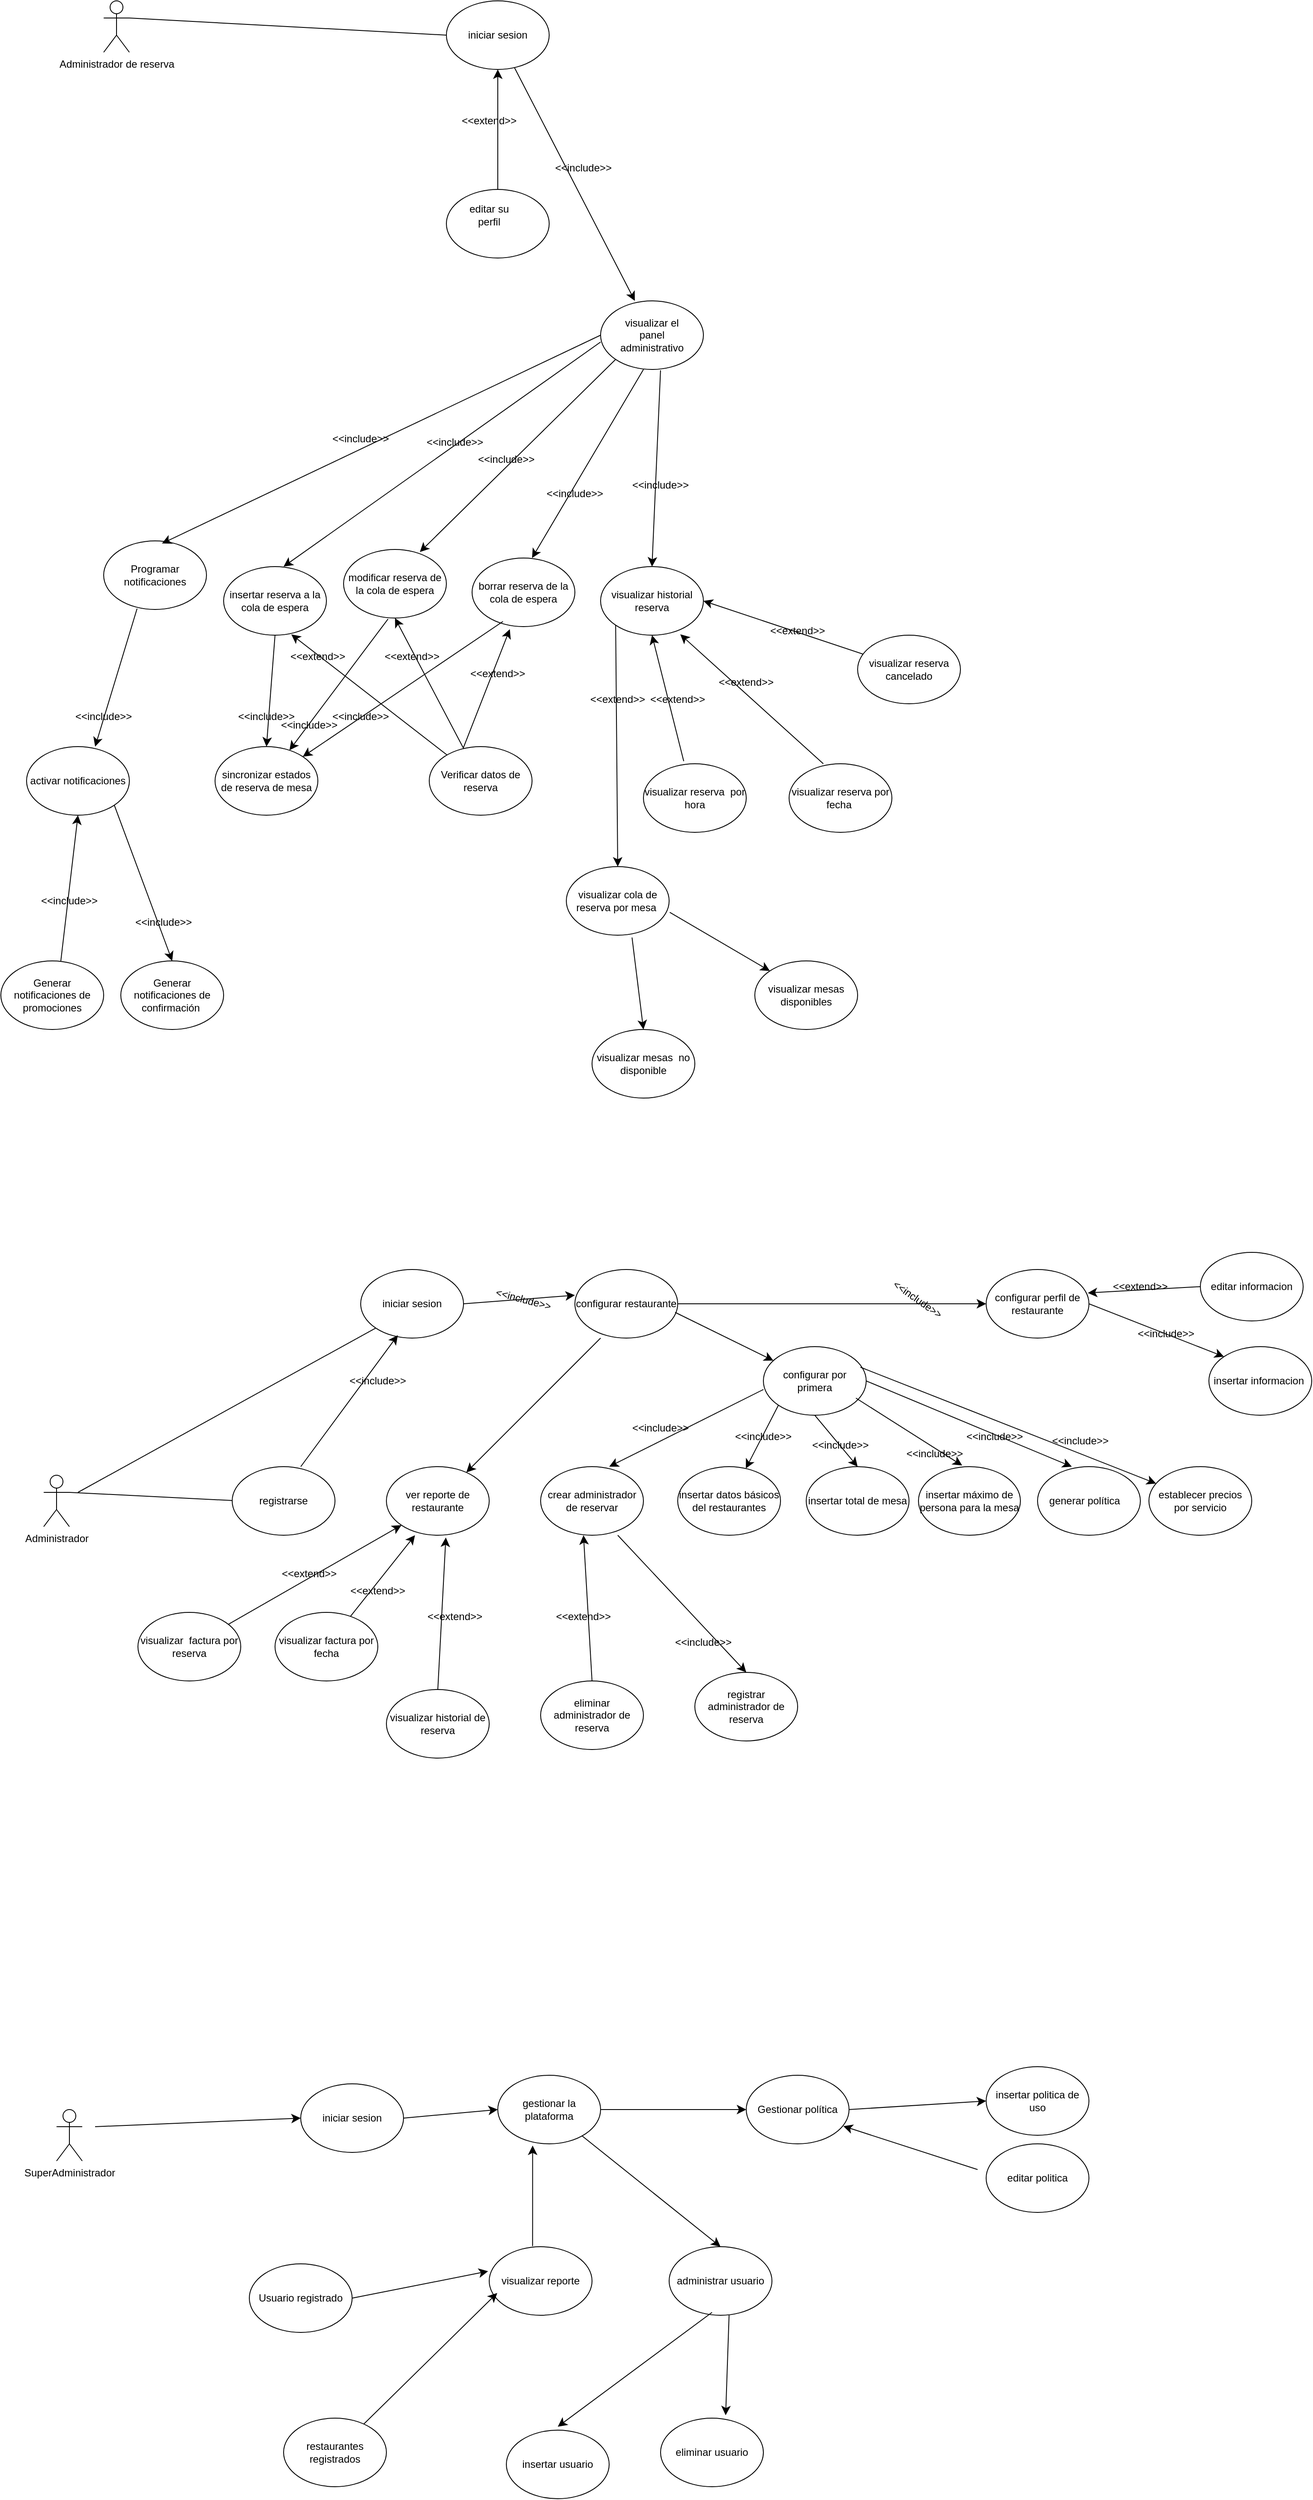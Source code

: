 <mxfile version="27.0.9" pages="2">
  <diagram name="Página-1" id="ytD9OvFIniDt9Gw-ky9y">
    <mxGraphModel dx="1828" dy="1794" grid="1" gridSize="10" guides="1" tooltips="1" connect="1" arrows="1" fold="1" page="1" pageScale="1" pageWidth="827" pageHeight="1169" math="0" shadow="0">
      <root>
        <mxCell id="0" />
        <mxCell id="1" parent="0" />
        <mxCell id="5bAkTIzSgciWWoPXRxzl-1" value="Administrador de reserva" style="shape=umlActor;verticalLabelPosition=bottom;verticalAlign=top;html=1;outlineConnect=0;" parent="1" vertex="1">
          <mxGeometry x="110" y="-1080" width="30" height="60" as="geometry" />
        </mxCell>
        <mxCell id="5bAkTIzSgciWWoPXRxzl-7" value="iniciar sesion" style="ellipse;whiteSpace=wrap;html=1;" parent="1" vertex="1">
          <mxGeometry x="510" y="-1080" width="120" height="80" as="geometry" />
        </mxCell>
        <mxCell id="5bAkTIzSgciWWoPXRxzl-8" value="" style="endArrow=none;html=1;rounded=0;fontSize=12;startSize=8;endSize=8;curved=1;entryX=0;entryY=0.5;entryDx=0;entryDy=0;" parent="1" target="5bAkTIzSgciWWoPXRxzl-7" edge="1">
          <mxGeometry width="50" height="50" relative="1" as="geometry">
            <mxPoint x="140" y="-1060" as="sourcePoint" />
            <mxPoint x="520" y="170" as="targetPoint" />
          </mxGeometry>
        </mxCell>
        <mxCell id="I6RCWlxkPxrHxxBLjp8A-7" value="" style="ellipse;whiteSpace=wrap;html=1;" parent="1" vertex="1">
          <mxGeometry x="690" y="-730" width="120" height="80" as="geometry" />
        </mxCell>
        <mxCell id="I6RCWlxkPxrHxxBLjp8A-14" value="" style="ellipse;whiteSpace=wrap;html=1;" parent="1" vertex="1">
          <mxGeometry x="510" y="-860" width="120" height="80" as="geometry" />
        </mxCell>
        <mxCell id="I6RCWlxkPxrHxxBLjp8A-15" value="editar su perfil" style="text;html=1;align=center;verticalAlign=middle;whiteSpace=wrap;rounded=0;" parent="1" vertex="1">
          <mxGeometry x="530" y="-845" width="60" height="30" as="geometry" />
        </mxCell>
        <mxCell id="I6RCWlxkPxrHxxBLjp8A-17" value="visualizar el panel administrativo" style="text;html=1;align=center;verticalAlign=middle;whiteSpace=wrap;rounded=0;" parent="1" vertex="1">
          <mxGeometry x="720" y="-705" width="60" height="30" as="geometry" />
        </mxCell>
        <mxCell id="I6RCWlxkPxrHxxBLjp8A-20" value="&amp;lt;&amp;lt;extend&amp;gt;&amp;gt;" style="text;html=1;align=center;verticalAlign=middle;whiteSpace=wrap;rounded=0;" parent="1" vertex="1">
          <mxGeometry x="530" y="-955" width="60" height="30" as="geometry" />
        </mxCell>
        <mxCell id="I6RCWlxkPxrHxxBLjp8A-27" value="" style="endArrow=classic;html=1;rounded=0;fontSize=12;startSize=8;endSize=8;curved=1;" parent="1" source="I6RCWlxkPxrHxxBLjp8A-14" target="5bAkTIzSgciWWoPXRxzl-7" edge="1">
          <mxGeometry width="50" height="50" relative="1" as="geometry">
            <mxPoint x="390" y="-830" as="sourcePoint" />
            <mxPoint x="440" y="-880" as="targetPoint" />
          </mxGeometry>
        </mxCell>
        <mxCell id="I6RCWlxkPxrHxxBLjp8A-28" value="" style="endArrow=classic;html=1;rounded=0;fontSize=12;startSize=8;endSize=8;curved=1;entryX=0.333;entryY=0;entryDx=0;entryDy=0;entryPerimeter=0;" parent="1" source="5bAkTIzSgciWWoPXRxzl-7" target="I6RCWlxkPxrHxxBLjp8A-7" edge="1">
          <mxGeometry width="50" height="50" relative="1" as="geometry">
            <mxPoint x="620" y="-930" as="sourcePoint" />
            <mxPoint x="670" y="-980" as="targetPoint" />
          </mxGeometry>
        </mxCell>
        <mxCell id="I6RCWlxkPxrHxxBLjp8A-30" value="modificar reserva de la cola de espera" style="ellipse;whiteSpace=wrap;html=1;" parent="1" vertex="1">
          <mxGeometry x="390" y="-440" width="120" height="80" as="geometry" />
        </mxCell>
        <mxCell id="I6RCWlxkPxrHxxBLjp8A-31" value="insertar reserva a la cola de espera" style="ellipse;whiteSpace=wrap;html=1;" parent="1" vertex="1">
          <mxGeometry x="250" y="-420" width="120" height="80" as="geometry" />
        </mxCell>
        <mxCell id="I6RCWlxkPxrHxxBLjp8A-32" value="borrar reserva de la cola de espera" style="ellipse;whiteSpace=wrap;html=1;" parent="1" vertex="1">
          <mxGeometry x="540" y="-430" width="120" height="80" as="geometry" />
        </mxCell>
        <mxCell id="I6RCWlxkPxrHxxBLjp8A-33" value="" style="ellipse;whiteSpace=wrap;html=1;" parent="1" vertex="1">
          <mxGeometry x="110" y="-450" width="120" height="80" as="geometry" />
        </mxCell>
        <mxCell id="I6RCWlxkPxrHxxBLjp8A-35" value="" style="endArrow=classic;html=1;rounded=0;fontSize=12;startSize=8;endSize=8;curved=1;exitX=0.417;exitY=1;exitDx=0;exitDy=0;exitPerimeter=0;entryX=0.583;entryY=0;entryDx=0;entryDy=0;entryPerimeter=0;" parent="1" source="I6RCWlxkPxrHxxBLjp8A-7" target="I6RCWlxkPxrHxxBLjp8A-32" edge="1">
          <mxGeometry width="50" height="50" relative="1" as="geometry">
            <mxPoint x="680" y="-600" as="sourcePoint" />
            <mxPoint x="730" y="-650" as="targetPoint" />
          </mxGeometry>
        </mxCell>
        <mxCell id="I6RCWlxkPxrHxxBLjp8A-36" value="" style="endArrow=classic;html=1;rounded=0;fontSize=12;startSize=8;endSize=8;curved=1;entryX=0.742;entryY=0.038;entryDx=0;entryDy=0;entryPerimeter=0;exitX=0;exitY=1;exitDx=0;exitDy=0;" parent="1" source="I6RCWlxkPxrHxxBLjp8A-7" target="I6RCWlxkPxrHxxBLjp8A-30" edge="1">
          <mxGeometry width="50" height="50" relative="1" as="geometry">
            <mxPoint x="600" y="-610" as="sourcePoint" />
            <mxPoint x="650" y="-660" as="targetPoint" />
          </mxGeometry>
        </mxCell>
        <mxCell id="I6RCWlxkPxrHxxBLjp8A-37" value="" style="endArrow=classic;html=1;rounded=0;fontSize=12;startSize=8;endSize=8;curved=1;entryX=0.583;entryY=0;entryDx=0;entryDy=0;entryPerimeter=0;exitX=0;exitY=0.6;exitDx=0;exitDy=0;exitPerimeter=0;" parent="1" source="I6RCWlxkPxrHxxBLjp8A-7" target="I6RCWlxkPxrHxxBLjp8A-31" edge="1">
          <mxGeometry width="50" height="50" relative="1" as="geometry">
            <mxPoint x="430" y="-590" as="sourcePoint" />
            <mxPoint x="480" y="-640" as="targetPoint" />
          </mxGeometry>
        </mxCell>
        <mxCell id="I6RCWlxkPxrHxxBLjp8A-38" value="" style="endArrow=classic;html=1;rounded=0;fontSize=12;startSize=8;endSize=8;curved=1;entryX=0.567;entryY=0.038;entryDx=0;entryDy=0;entryPerimeter=0;exitX=0;exitY=0.5;exitDx=0;exitDy=0;" parent="1" source="I6RCWlxkPxrHxxBLjp8A-7" target="I6RCWlxkPxrHxxBLjp8A-33" edge="1">
          <mxGeometry width="50" height="50" relative="1" as="geometry">
            <mxPoint x="430" y="-590" as="sourcePoint" />
            <mxPoint x="480" y="-640" as="targetPoint" />
          </mxGeometry>
        </mxCell>
        <mxCell id="I6RCWlxkPxrHxxBLjp8A-39" value="Programar notificaciones" style="text;html=1;align=center;verticalAlign=middle;whiteSpace=wrap;rounded=0;" parent="1" vertex="1">
          <mxGeometry x="140" y="-425" width="60" height="30" as="geometry" />
        </mxCell>
        <mxCell id="I6RCWlxkPxrHxxBLjp8A-40" value="activar notificaciones" style="ellipse;whiteSpace=wrap;html=1;" parent="1" vertex="1">
          <mxGeometry x="20" y="-210" width="120" height="80" as="geometry" />
        </mxCell>
        <mxCell id="I6RCWlxkPxrHxxBLjp8A-42" value="" style="endArrow=classic;html=1;rounded=0;fontSize=12;startSize=8;endSize=8;curved=1;exitX=0.325;exitY=0.988;exitDx=0;exitDy=0;exitPerimeter=0;entryX=0.667;entryY=0;entryDx=0;entryDy=0;entryPerimeter=0;" parent="1" source="I6RCWlxkPxrHxxBLjp8A-33" target="I6RCWlxkPxrHxxBLjp8A-40" edge="1">
          <mxGeometry width="50" height="50" relative="1" as="geometry">
            <mxPoint x="320" y="-230" as="sourcePoint" />
            <mxPoint x="370" y="-280" as="targetPoint" />
          </mxGeometry>
        </mxCell>
        <mxCell id="I6RCWlxkPxrHxxBLjp8A-43" value="Generar notificaciones de promociones" style="ellipse;whiteSpace=wrap;html=1;" parent="1" vertex="1">
          <mxGeometry x="-10" y="40" width="120" height="80" as="geometry" />
        </mxCell>
        <mxCell id="I6RCWlxkPxrHxxBLjp8A-44" value="Generar notificaciones de confirmación&amp;nbsp;" style="ellipse;whiteSpace=wrap;html=1;" parent="1" vertex="1">
          <mxGeometry x="130" y="40" width="120" height="80" as="geometry" />
        </mxCell>
        <mxCell id="I6RCWlxkPxrHxxBLjp8A-45" style="edgeStyle=none;curved=1;rounded=0;orthogonalLoop=1;jettySize=auto;html=1;exitX=0.5;exitY=0;exitDx=0;exitDy=0;fontSize=12;startSize=8;endSize=8;" parent="1" source="I6RCWlxkPxrHxxBLjp8A-44" target="I6RCWlxkPxrHxxBLjp8A-44" edge="1">
          <mxGeometry relative="1" as="geometry" />
        </mxCell>
        <mxCell id="I6RCWlxkPxrHxxBLjp8A-46" value="" style="endArrow=classic;html=1;rounded=0;fontSize=12;startSize=8;endSize=8;curved=1;entryX=0.5;entryY=1;entryDx=0;entryDy=0;" parent="1" target="I6RCWlxkPxrHxxBLjp8A-40" edge="1">
          <mxGeometry width="50" height="50" relative="1" as="geometry">
            <mxPoint x="60" y="40" as="sourcePoint" />
            <mxPoint x="100" as="targetPoint" />
          </mxGeometry>
        </mxCell>
        <mxCell id="I6RCWlxkPxrHxxBLjp8A-49" value="" style="endArrow=classic;html=1;rounded=0;fontSize=12;startSize=8;endSize=8;curved=1;exitX=1;exitY=1;exitDx=0;exitDy=0;entryX=0.5;entryY=0;entryDx=0;entryDy=0;" parent="1" source="I6RCWlxkPxrHxxBLjp8A-40" target="I6RCWlxkPxrHxxBLjp8A-44" edge="1">
          <mxGeometry width="50" height="50" relative="1" as="geometry">
            <mxPoint x="320" y="10" as="sourcePoint" />
            <mxPoint x="370" y="-40" as="targetPoint" />
          </mxGeometry>
        </mxCell>
        <mxCell id="I6RCWlxkPxrHxxBLjp8A-50" value="Verificar datos de reserva" style="ellipse;whiteSpace=wrap;html=1;" parent="1" vertex="1">
          <mxGeometry x="490" y="-210" width="120" height="80" as="geometry" />
        </mxCell>
        <mxCell id="I6RCWlxkPxrHxxBLjp8A-51" value="sincronizar estados de reserva de mesa" style="ellipse;whiteSpace=wrap;html=1;" parent="1" vertex="1">
          <mxGeometry x="240" y="-210" width="120" height="80" as="geometry" />
        </mxCell>
        <mxCell id="I6RCWlxkPxrHxxBLjp8A-52" value="" style="endArrow=classic;html=1;rounded=0;fontSize=12;startSize=8;endSize=8;curved=1;exitX=0.5;exitY=1;exitDx=0;exitDy=0;entryX=0.5;entryY=0;entryDx=0;entryDy=0;" parent="1" source="I6RCWlxkPxrHxxBLjp8A-31" target="I6RCWlxkPxrHxxBLjp8A-51" edge="1">
          <mxGeometry width="50" height="50" relative="1" as="geometry">
            <mxPoint x="320" y="-230" as="sourcePoint" />
            <mxPoint x="300" y="-220" as="targetPoint" />
          </mxGeometry>
        </mxCell>
        <mxCell id="I6RCWlxkPxrHxxBLjp8A-53" value="" style="endArrow=classic;html=1;rounded=0;fontSize=12;startSize=8;endSize=8;curved=1;exitX=0.433;exitY=1.013;exitDx=0;exitDy=0;exitPerimeter=0;" parent="1" source="I6RCWlxkPxrHxxBLjp8A-30" target="I6RCWlxkPxrHxxBLjp8A-51" edge="1">
          <mxGeometry width="50" height="50" relative="1" as="geometry">
            <mxPoint x="320" y="-230" as="sourcePoint" />
            <mxPoint x="370" y="-280" as="targetPoint" />
          </mxGeometry>
        </mxCell>
        <mxCell id="I6RCWlxkPxrHxxBLjp8A-54" value="" style="endArrow=classic;html=1;rounded=0;fontSize=12;startSize=8;endSize=8;curved=1;entryX=1;entryY=0;entryDx=0;entryDy=0;exitX=0.3;exitY=0.925;exitDx=0;exitDy=0;exitPerimeter=0;" parent="1" source="I6RCWlxkPxrHxxBLjp8A-32" target="I6RCWlxkPxrHxxBLjp8A-51" edge="1">
          <mxGeometry width="50" height="50" relative="1" as="geometry">
            <mxPoint x="320" y="-230" as="sourcePoint" />
            <mxPoint x="370" y="-280" as="targetPoint" />
          </mxGeometry>
        </mxCell>
        <mxCell id="I6RCWlxkPxrHxxBLjp8A-56" value="" style="endArrow=classic;html=1;rounded=0;fontSize=12;startSize=8;endSize=8;curved=1;exitX=0.333;exitY=0.013;exitDx=0;exitDy=0;exitPerimeter=0;entryX=0.367;entryY=1.038;entryDx=0;entryDy=0;entryPerimeter=0;" parent="1" source="I6RCWlxkPxrHxxBLjp8A-50" target="I6RCWlxkPxrHxxBLjp8A-32" edge="1">
          <mxGeometry width="50" height="50" relative="1" as="geometry">
            <mxPoint x="490" y="-230" as="sourcePoint" />
            <mxPoint x="540" y="-280" as="targetPoint" />
          </mxGeometry>
        </mxCell>
        <mxCell id="I6RCWlxkPxrHxxBLjp8A-57" value="" style="endArrow=classic;html=1;rounded=0;fontSize=12;startSize=8;endSize=8;curved=1;entryX=0.5;entryY=1;entryDx=0;entryDy=0;" parent="1" source="I6RCWlxkPxrHxxBLjp8A-50" target="I6RCWlxkPxrHxxBLjp8A-30" edge="1">
          <mxGeometry width="50" height="50" relative="1" as="geometry">
            <mxPoint x="490" y="-230" as="sourcePoint" />
            <mxPoint x="540" y="-280" as="targetPoint" />
          </mxGeometry>
        </mxCell>
        <mxCell id="I6RCWlxkPxrHxxBLjp8A-58" value="" style="endArrow=classic;html=1;rounded=0;fontSize=12;startSize=8;endSize=8;curved=1;entryX=0.658;entryY=0.988;entryDx=0;entryDy=0;entryPerimeter=0;" parent="1" source="I6RCWlxkPxrHxxBLjp8A-50" target="I6RCWlxkPxrHxxBLjp8A-31" edge="1">
          <mxGeometry width="50" height="50" relative="1" as="geometry">
            <mxPoint x="490" y="-230" as="sourcePoint" />
            <mxPoint x="540" y="-280" as="targetPoint" />
          </mxGeometry>
        </mxCell>
        <mxCell id="I6RCWlxkPxrHxxBLjp8A-59" value="visualizar historial reserva" style="ellipse;whiteSpace=wrap;html=1;" parent="1" vertex="1">
          <mxGeometry x="690" y="-420" width="120" height="80" as="geometry" />
        </mxCell>
        <mxCell id="I6RCWlxkPxrHxxBLjp8A-60" value="" style="endArrow=classic;html=1;rounded=0;fontSize=12;startSize=8;endSize=8;curved=1;exitX=0.583;exitY=1.013;exitDx=0;exitDy=0;exitPerimeter=0;entryX=0.5;entryY=0;entryDx=0;entryDy=0;" parent="1" source="I6RCWlxkPxrHxxBLjp8A-7" target="I6RCWlxkPxrHxxBLjp8A-59" edge="1">
          <mxGeometry width="50" height="50" relative="1" as="geometry">
            <mxPoint x="725" y="-410" as="sourcePoint" />
            <mxPoint x="775" y="-460" as="targetPoint" />
          </mxGeometry>
        </mxCell>
        <mxCell id="I6RCWlxkPxrHxxBLjp8A-61" value="visualizar reserva por fecha&amp;nbsp;" style="ellipse;whiteSpace=wrap;html=1;" parent="1" vertex="1">
          <mxGeometry x="910" y="-190" width="120" height="80" as="geometry" />
        </mxCell>
        <mxCell id="I6RCWlxkPxrHxxBLjp8A-62" value="visualizar reserva&amp;nbsp; por hora" style="ellipse;whiteSpace=wrap;html=1;" parent="1" vertex="1">
          <mxGeometry x="740" y="-190" width="120" height="80" as="geometry" />
        </mxCell>
        <mxCell id="I6RCWlxkPxrHxxBLjp8A-69" style="edgeStyle=none;curved=1;rounded=0;orthogonalLoop=1;jettySize=auto;html=1;entryX=1;entryY=0.5;entryDx=0;entryDy=0;fontSize=12;startSize=8;endSize=8;" parent="1" source="I6RCWlxkPxrHxxBLjp8A-63" target="I6RCWlxkPxrHxxBLjp8A-59" edge="1">
          <mxGeometry relative="1" as="geometry" />
        </mxCell>
        <mxCell id="I6RCWlxkPxrHxxBLjp8A-63" value="visualizar reserva cancelado" style="ellipse;whiteSpace=wrap;html=1;" parent="1" vertex="1">
          <mxGeometry x="990" y="-340" width="120" height="80" as="geometry" />
        </mxCell>
        <mxCell id="I6RCWlxkPxrHxxBLjp8A-64" value="visualizar cola de reserva por mesa&amp;nbsp;" style="ellipse;whiteSpace=wrap;html=1;" parent="1" vertex="1">
          <mxGeometry x="650" y="-70" width="120" height="80" as="geometry" />
        </mxCell>
        <mxCell id="I6RCWlxkPxrHxxBLjp8A-65" value="" style="endArrow=classic;html=1;rounded=0;fontSize=12;startSize=8;endSize=8;curved=1;exitX=0.392;exitY=-0.037;exitDx=0;exitDy=0;exitPerimeter=0;entryX=0.5;entryY=1;entryDx=0;entryDy=0;" parent="1" source="I6RCWlxkPxrHxxBLjp8A-62" target="I6RCWlxkPxrHxxBLjp8A-59" edge="1">
          <mxGeometry width="50" height="50" relative="1" as="geometry">
            <mxPoint x="570" y="-220" as="sourcePoint" />
            <mxPoint x="620" y="-270" as="targetPoint" />
          </mxGeometry>
        </mxCell>
        <mxCell id="I6RCWlxkPxrHxxBLjp8A-67" value="" style="endArrow=classic;html=1;rounded=0;fontSize=12;startSize=8;endSize=8;curved=1;exitX=0.333;exitY=0;exitDx=0;exitDy=0;exitPerimeter=0;entryX=0.775;entryY=0.988;entryDx=0;entryDy=0;entryPerimeter=0;" parent="1" source="I6RCWlxkPxrHxxBLjp8A-61" target="I6RCWlxkPxrHxxBLjp8A-59" edge="1">
          <mxGeometry width="50" height="50" relative="1" as="geometry">
            <mxPoint x="920" y="-200" as="sourcePoint" />
            <mxPoint x="970" y="-250" as="targetPoint" />
          </mxGeometry>
        </mxCell>
        <mxCell id="I6RCWlxkPxrHxxBLjp8A-71" value="&amp;lt;&amp;lt;extend&amp;gt;&amp;gt;" style="text;html=1;align=center;verticalAlign=middle;whiteSpace=wrap;rounded=0;" parent="1" vertex="1">
          <mxGeometry x="750" y="-280" width="60" height="30" as="geometry" />
        </mxCell>
        <mxCell id="I6RCWlxkPxrHxxBLjp8A-72" value="&amp;lt;&amp;lt;extend&amp;gt;&amp;gt;" style="text;html=1;align=center;verticalAlign=middle;whiteSpace=wrap;rounded=0;" parent="1" vertex="1">
          <mxGeometry x="830" y="-300" width="60" height="30" as="geometry" />
        </mxCell>
        <mxCell id="I6RCWlxkPxrHxxBLjp8A-73" value="&amp;lt;&amp;lt;extend&amp;gt;&amp;gt;" style="text;html=1;align=center;verticalAlign=middle;whiteSpace=wrap;rounded=0;" parent="1" vertex="1">
          <mxGeometry x="890" y="-360" width="60" height="30" as="geometry" />
        </mxCell>
        <mxCell id="I6RCWlxkPxrHxxBLjp8A-76" value="&amp;lt;&amp;lt;extend&amp;gt;&amp;gt;" style="text;html=1;align=center;verticalAlign=middle;whiteSpace=wrap;rounded=0;" parent="1" vertex="1">
          <mxGeometry x="680" y="-280" width="60" height="30" as="geometry" />
        </mxCell>
        <mxCell id="I6RCWlxkPxrHxxBLjp8A-77" value="&amp;lt;&amp;lt;extend&amp;gt;&amp;gt;" style="text;html=1;align=center;verticalAlign=middle;whiteSpace=wrap;rounded=0;" parent="1" vertex="1">
          <mxGeometry x="540" y="-310" width="60" height="30" as="geometry" />
        </mxCell>
        <mxCell id="I6RCWlxkPxrHxxBLjp8A-79" value="&amp;lt;&amp;lt;include&amp;gt;&amp;gt;" style="text;html=1;align=center;verticalAlign=middle;whiteSpace=wrap;rounded=0;" parent="1" vertex="1">
          <mxGeometry x="640" y="-900" width="60" height="30" as="geometry" />
        </mxCell>
        <mxCell id="I6RCWlxkPxrHxxBLjp8A-81" value="&amp;lt;&amp;lt;include&amp;gt;&amp;gt;" style="text;html=1;align=center;verticalAlign=middle;whiteSpace=wrap;rounded=0;" parent="1" vertex="1">
          <mxGeometry x="380" y="-584" width="60" height="30" as="geometry" />
        </mxCell>
        <mxCell id="I6RCWlxkPxrHxxBLjp8A-82" value="&amp;lt;&amp;lt;include&amp;gt;&amp;gt;" style="text;html=1;align=center;verticalAlign=middle;whiteSpace=wrap;rounded=0;" parent="1" vertex="1">
          <mxGeometry x="490" y="-580" width="60" height="30" as="geometry" />
        </mxCell>
        <mxCell id="I6RCWlxkPxrHxxBLjp8A-84" value="&amp;lt;&amp;lt;include&amp;gt;&amp;gt;" style="text;html=1;align=center;verticalAlign=middle;whiteSpace=wrap;rounded=0;" parent="1" vertex="1">
          <mxGeometry x="550" y="-560" width="60" height="30" as="geometry" />
        </mxCell>
        <mxCell id="I6RCWlxkPxrHxxBLjp8A-85" value="&amp;lt;&amp;lt;include&amp;gt;&amp;gt;" style="text;html=1;align=center;verticalAlign=middle;whiteSpace=wrap;rounded=0;" parent="1" vertex="1">
          <mxGeometry x="630" y="-520" width="60" height="30" as="geometry" />
        </mxCell>
        <mxCell id="I6RCWlxkPxrHxxBLjp8A-86" value="&amp;lt;&amp;lt;include&amp;gt;&amp;gt;" style="text;html=1;align=center;verticalAlign=middle;whiteSpace=wrap;rounded=0;" parent="1" vertex="1">
          <mxGeometry x="730" y="-530" width="60" height="30" as="geometry" />
        </mxCell>
        <mxCell id="I6RCWlxkPxrHxxBLjp8A-87" value="&amp;lt;&amp;lt;include&amp;gt;&amp;gt;" style="text;html=1;align=center;verticalAlign=middle;whiteSpace=wrap;rounded=0;" parent="1" vertex="1">
          <mxGeometry x="380" y="-260" width="60" height="30" as="geometry" />
        </mxCell>
        <mxCell id="I6RCWlxkPxrHxxBLjp8A-88" value="&amp;lt;&amp;lt;include&amp;gt;&amp;gt;" style="text;html=1;align=center;verticalAlign=middle;whiteSpace=wrap;rounded=0;" parent="1" vertex="1">
          <mxGeometry x="320" y="-250" width="60" height="30" as="geometry" />
        </mxCell>
        <mxCell id="I6RCWlxkPxrHxxBLjp8A-89" value="&amp;lt;&amp;lt;include&amp;gt;&amp;gt;" style="text;html=1;align=center;verticalAlign=middle;whiteSpace=wrap;rounded=0;" parent="1" vertex="1">
          <mxGeometry x="270" y="-260" width="60" height="30" as="geometry" />
        </mxCell>
        <mxCell id="I6RCWlxkPxrHxxBLjp8A-90" value="&amp;lt;&amp;lt;include&amp;gt;&amp;gt;" style="text;html=1;align=center;verticalAlign=middle;whiteSpace=wrap;rounded=0;" parent="1" vertex="1">
          <mxGeometry x="80" y="-260" width="60" height="30" as="geometry" />
        </mxCell>
        <mxCell id="I6RCWlxkPxrHxxBLjp8A-91" value="&amp;lt;&amp;lt;include&amp;gt;&amp;gt;" style="text;html=1;align=center;verticalAlign=middle;whiteSpace=wrap;rounded=0;" parent="1" vertex="1">
          <mxGeometry x="150" y="-20" width="60" height="30" as="geometry" />
        </mxCell>
        <mxCell id="19G4PFeCm32MGxdwmKYY-1" value="&amp;lt;&amp;lt;include&amp;gt;&amp;gt;" style="text;html=1;align=center;verticalAlign=middle;whiteSpace=wrap;rounded=0;" vertex="1" parent="1">
          <mxGeometry x="40" y="-45" width="60" height="30" as="geometry" />
        </mxCell>
        <mxCell id="19G4PFeCm32MGxdwmKYY-2" value="&amp;lt;&amp;lt;extend&amp;gt;&amp;gt;" style="text;html=1;align=center;verticalAlign=middle;whiteSpace=wrap;rounded=0;" vertex="1" parent="1">
          <mxGeometry x="330" y="-330" width="60" height="30" as="geometry" />
        </mxCell>
        <mxCell id="19G4PFeCm32MGxdwmKYY-3" value="&amp;lt;&amp;lt;extend&amp;gt;&amp;gt;" style="text;html=1;align=center;verticalAlign=middle;whiteSpace=wrap;rounded=0;" vertex="1" parent="1">
          <mxGeometry x="440" y="-330" width="60" height="30" as="geometry" />
        </mxCell>
        <mxCell id="19G4PFeCm32MGxdwmKYY-5" value="" style="endArrow=none;html=1;rounded=0;fontSize=12;startSize=8;endSize=8;curved=1;exitX=1;exitY=0.333;exitDx=0;exitDy=0;exitPerimeter=0;" edge="1" parent="1" source="19G4PFeCm32MGxdwmKYY-11">
          <mxGeometry width="50" height="50" relative="1" as="geometry">
            <mxPoint x="350" y="730" as="sourcePoint" />
            <mxPoint x="270" y="670" as="targetPoint" />
          </mxGeometry>
        </mxCell>
        <mxCell id="19G4PFeCm32MGxdwmKYY-11" value="Administrador&lt;div&gt;&lt;br&gt;&lt;/div&gt;" style="shape=umlActor;verticalLabelPosition=bottom;verticalAlign=top;html=1;outlineConnect=0;" vertex="1" parent="1">
          <mxGeometry x="40" y="640" width="30" height="60" as="geometry" />
        </mxCell>
        <mxCell id="19G4PFeCm32MGxdwmKYY-14" value="registrarse" style="ellipse;whiteSpace=wrap;html=1;" vertex="1" parent="1">
          <mxGeometry x="260" y="630" width="120" height="80" as="geometry" />
        </mxCell>
        <mxCell id="19G4PFeCm32MGxdwmKYY-15" value="iniciar sesion" style="ellipse;whiteSpace=wrap;html=1;" vertex="1" parent="1">
          <mxGeometry x="410" y="400" width="120" height="80" as="geometry" />
        </mxCell>
        <mxCell id="19G4PFeCm32MGxdwmKYY-16" value="" style="endArrow=none;html=1;rounded=0;fontSize=12;startSize=8;endSize=8;curved=1;entryX=0;entryY=1;entryDx=0;entryDy=0;" edge="1" parent="1" target="19G4PFeCm32MGxdwmKYY-15">
          <mxGeometry width="50" height="50" relative="1" as="geometry">
            <mxPoint x="80" y="660" as="sourcePoint" />
            <mxPoint x="400" y="530" as="targetPoint" />
          </mxGeometry>
        </mxCell>
        <mxCell id="19G4PFeCm32MGxdwmKYY-17" value="" style="endArrow=classic;html=1;rounded=0;fontSize=12;startSize=8;endSize=8;curved=1;entryX=0.361;entryY=0.958;entryDx=0;entryDy=0;entryPerimeter=0;exitX=0.667;exitY=0;exitDx=0;exitDy=0;exitPerimeter=0;" edge="1" parent="1" source="19G4PFeCm32MGxdwmKYY-14" target="19G4PFeCm32MGxdwmKYY-15">
          <mxGeometry width="50" height="50" relative="1" as="geometry">
            <mxPoint x="350" y="580" as="sourcePoint" />
            <mxPoint x="400" y="530" as="targetPoint" />
          </mxGeometry>
        </mxCell>
        <mxCell id="19G4PFeCm32MGxdwmKYY-18" value="configurar restaurante" style="ellipse;whiteSpace=wrap;html=1;" vertex="1" parent="1">
          <mxGeometry x="660" y="400" width="120" height="80" as="geometry" />
        </mxCell>
        <mxCell id="19G4PFeCm32MGxdwmKYY-19" value="crear administrador de reservar" style="ellipse;whiteSpace=wrap;html=1;" vertex="1" parent="1">
          <mxGeometry x="620" y="630" width="120" height="80" as="geometry" />
        </mxCell>
        <mxCell id="19G4PFeCm32MGxdwmKYY-20" value="insertar datos básicos del restaurantes" style="ellipse;whiteSpace=wrap;html=1;" vertex="1" parent="1">
          <mxGeometry x="780" y="630" width="120" height="80" as="geometry" />
        </mxCell>
        <mxCell id="19G4PFeCm32MGxdwmKYY-21" value="insertar total de mesa" style="ellipse;whiteSpace=wrap;html=1;" vertex="1" parent="1">
          <mxGeometry x="930" y="630" width="120" height="80" as="geometry" />
        </mxCell>
        <mxCell id="19G4PFeCm32MGxdwmKYY-22" value="insertar máximo de persona para la mesa" style="ellipse;whiteSpace=wrap;html=1;" vertex="1" parent="1">
          <mxGeometry x="1061" y="630" width="119" height="80" as="geometry" />
        </mxCell>
        <mxCell id="19G4PFeCm32MGxdwmKYY-24" value="visualizar mesas disponibles" style="ellipse;whiteSpace=wrap;html=1;" vertex="1" parent="1">
          <mxGeometry x="870" y="40" width="120" height="80" as="geometry" />
        </mxCell>
        <mxCell id="19G4PFeCm32MGxdwmKYY-33" value="visualizar mesas&amp;nbsp; no disponible" style="ellipse;whiteSpace=wrap;html=1;" vertex="1" parent="1">
          <mxGeometry x="680" y="120" width="120" height="80" as="geometry" />
        </mxCell>
        <mxCell id="19G4PFeCm32MGxdwmKYY-34" value="" style="endArrow=classic;html=1;rounded=0;fontSize=12;startSize=8;endSize=8;curved=1;exitX=1.006;exitY=0.667;exitDx=0;exitDy=0;exitPerimeter=0;entryX=0;entryY=0;entryDx=0;entryDy=0;" edge="1" parent="1" source="I6RCWlxkPxrHxxBLjp8A-64" target="19G4PFeCm32MGxdwmKYY-24">
          <mxGeometry width="50" height="50" relative="1" as="geometry">
            <mxPoint x="950" y="-60" as="sourcePoint" />
            <mxPoint x="1000" y="-110" as="targetPoint" />
          </mxGeometry>
        </mxCell>
        <mxCell id="19G4PFeCm32MGxdwmKYY-35" value="" style="endArrow=classic;html=1;rounded=0;fontSize=12;startSize=8;endSize=8;curved=1;exitX=0.639;exitY=1.033;exitDx=0;exitDy=0;exitPerimeter=0;entryX=0.5;entryY=0;entryDx=0;entryDy=0;" edge="1" parent="1" source="I6RCWlxkPxrHxxBLjp8A-64" target="19G4PFeCm32MGxdwmKYY-33">
          <mxGeometry width="50" height="50" relative="1" as="geometry">
            <mxPoint x="950" y="-60" as="sourcePoint" />
            <mxPoint x="1000" y="-110" as="targetPoint" />
          </mxGeometry>
        </mxCell>
        <mxCell id="19G4PFeCm32MGxdwmKYY-36" value="" style="endArrow=classic;html=1;rounded=0;fontSize=12;startSize=8;endSize=8;curved=1;exitX=0;exitY=1;exitDx=0;exitDy=0;entryX=0.5;entryY=0;entryDx=0;entryDy=0;" edge="1" parent="1" source="I6RCWlxkPxrHxxBLjp8A-59" target="I6RCWlxkPxrHxxBLjp8A-64">
          <mxGeometry width="50" height="50" relative="1" as="geometry">
            <mxPoint x="950" y="-60" as="sourcePoint" />
            <mxPoint x="1000" y="-110" as="targetPoint" />
          </mxGeometry>
        </mxCell>
        <mxCell id="19G4PFeCm32MGxdwmKYY-38" value="configurar perfil de restaurante" style="ellipse;whiteSpace=wrap;html=1;" vertex="1" parent="1">
          <mxGeometry x="1140" y="400" width="120" height="80" as="geometry" />
        </mxCell>
        <mxCell id="19G4PFeCm32MGxdwmKYY-39" value="configurar por primera" style="ellipse;whiteSpace=wrap;html=1;" vertex="1" parent="1">
          <mxGeometry x="880" y="490" width="120" height="80" as="geometry" />
        </mxCell>
        <mxCell id="19G4PFeCm32MGxdwmKYY-41" value="editar informacion" style="ellipse;whiteSpace=wrap;html=1;" vertex="1" parent="1">
          <mxGeometry x="1390" y="380" width="120" height="80" as="geometry" />
        </mxCell>
        <mxCell id="19G4PFeCm32MGxdwmKYY-42" value="insertar informacion&amp;nbsp;" style="ellipse;whiteSpace=wrap;html=1;" vertex="1" parent="1">
          <mxGeometry x="1400" y="490" width="120" height="80" as="geometry" />
        </mxCell>
        <mxCell id="19G4PFeCm32MGxdwmKYY-43" value="generar política&amp;nbsp; &amp;nbsp;" style="ellipse;whiteSpace=wrap;html=1;" vertex="1" parent="1">
          <mxGeometry x="1200" y="630" width="120" height="80" as="geometry" />
        </mxCell>
        <mxCell id="19G4PFeCm32MGxdwmKYY-44" value="registrar administrador de reserva" style="ellipse;whiteSpace=wrap;html=1;" vertex="1" parent="1">
          <mxGeometry x="800" y="870" width="120" height="80" as="geometry" />
        </mxCell>
        <mxCell id="19G4PFeCm32MGxdwmKYY-45" value="eliminar administrador de reserva" style="ellipse;whiteSpace=wrap;html=1;" vertex="1" parent="1">
          <mxGeometry x="620" y="880" width="120" height="80" as="geometry" />
        </mxCell>
        <mxCell id="19G4PFeCm32MGxdwmKYY-47" value="ver reporte de restaurante" style="ellipse;whiteSpace=wrap;html=1;" vertex="1" parent="1">
          <mxGeometry x="440" y="630" width="120" height="80" as="geometry" />
        </mxCell>
        <mxCell id="19G4PFeCm32MGxdwmKYY-48" value="visualizar&amp;nbsp; factura por reserva" style="ellipse;whiteSpace=wrap;html=1;" vertex="1" parent="1">
          <mxGeometry x="150" y="800" width="120" height="80" as="geometry" />
        </mxCell>
        <mxCell id="19G4PFeCm32MGxdwmKYY-49" value="establecer precios por servicio" style="ellipse;whiteSpace=wrap;html=1;" vertex="1" parent="1">
          <mxGeometry x="1330" y="630" width="120" height="80" as="geometry" />
        </mxCell>
        <mxCell id="19G4PFeCm32MGxdwmKYY-50" value="visualizar factura por fecha" style="ellipse;whiteSpace=wrap;html=1;" vertex="1" parent="1">
          <mxGeometry x="310" y="800" width="120" height="80" as="geometry" />
        </mxCell>
        <mxCell id="19G4PFeCm32MGxdwmKYY-51" value="visualizar historial de reserva" style="ellipse;whiteSpace=wrap;html=1;" vertex="1" parent="1">
          <mxGeometry x="440" y="890" width="120" height="80" as="geometry" />
        </mxCell>
        <mxCell id="19G4PFeCm32MGxdwmKYY-52" value="" style="endArrow=classic;html=1;rounded=0;fontSize=12;startSize=8;endSize=8;curved=1;entryX=0;entryY=0.375;entryDx=0;entryDy=0;entryPerimeter=0;exitX=1;exitY=0.5;exitDx=0;exitDy=0;" edge="1" parent="1" source="19G4PFeCm32MGxdwmKYY-15" target="19G4PFeCm32MGxdwmKYY-18">
          <mxGeometry width="50" height="50" relative="1" as="geometry">
            <mxPoint x="480" y="420" as="sourcePoint" />
            <mxPoint x="530" y="370" as="targetPoint" />
          </mxGeometry>
        </mxCell>
        <mxCell id="19G4PFeCm32MGxdwmKYY-53" value="" style="endArrow=classic;html=1;rounded=0;fontSize=12;startSize=8;endSize=8;curved=1;" edge="1" parent="1" target="19G4PFeCm32MGxdwmKYY-39">
          <mxGeometry width="50" height="50" relative="1" as="geometry">
            <mxPoint x="777" y="450" as="sourcePoint" />
            <mxPoint x="827" y="400" as="targetPoint" />
          </mxGeometry>
        </mxCell>
        <mxCell id="19G4PFeCm32MGxdwmKYY-54" value="" style="endArrow=classic;html=1;rounded=0;fontSize=12;startSize=8;endSize=8;curved=1;exitX=0.25;exitY=1;exitDx=0;exitDy=0;exitPerimeter=0;" edge="1" parent="1" source="19G4PFeCm32MGxdwmKYY-18" target="19G4PFeCm32MGxdwmKYY-47">
          <mxGeometry width="50" height="50" relative="1" as="geometry">
            <mxPoint x="580" y="530" as="sourcePoint" />
            <mxPoint x="630" y="480" as="targetPoint" />
          </mxGeometry>
        </mxCell>
        <mxCell id="19G4PFeCm32MGxdwmKYY-56" value="" style="endArrow=classic;html=1;rounded=0;fontSize=12;startSize=8;endSize=8;curved=1;entryX=0.667;entryY=0;entryDx=0;entryDy=0;entryPerimeter=0;exitX=0;exitY=0.625;exitDx=0;exitDy=0;exitPerimeter=0;" edge="1" parent="1" source="19G4PFeCm32MGxdwmKYY-39" target="19G4PFeCm32MGxdwmKYY-19">
          <mxGeometry width="50" height="50" relative="1" as="geometry">
            <mxPoint x="730" y="540" as="sourcePoint" />
            <mxPoint x="860" y="530" as="targetPoint" />
          </mxGeometry>
        </mxCell>
        <mxCell id="19G4PFeCm32MGxdwmKYY-57" value="" style="endArrow=classic;html=1;rounded=0;fontSize=12;startSize=8;endSize=8;curved=1;exitX=0;exitY=1;exitDx=0;exitDy=0;" edge="1" parent="1" source="19G4PFeCm32MGxdwmKYY-39" target="19G4PFeCm32MGxdwmKYY-20">
          <mxGeometry width="50" height="50" relative="1" as="geometry">
            <mxPoint x="840" y="550" as="sourcePoint" />
            <mxPoint x="970" y="540" as="targetPoint" />
          </mxGeometry>
        </mxCell>
        <mxCell id="19G4PFeCm32MGxdwmKYY-58" value="" style="endArrow=classic;html=1;rounded=0;fontSize=12;startSize=8;endSize=8;curved=1;exitX=0.5;exitY=1;exitDx=0;exitDy=0;entryX=0.5;entryY=0;entryDx=0;entryDy=0;" edge="1" parent="1" source="19G4PFeCm32MGxdwmKYY-39" target="19G4PFeCm32MGxdwmKYY-21">
          <mxGeometry width="50" height="50" relative="1" as="geometry">
            <mxPoint x="900" y="590" as="sourcePoint" />
            <mxPoint x="990" y="620" as="targetPoint" />
          </mxGeometry>
        </mxCell>
        <mxCell id="19G4PFeCm32MGxdwmKYY-59" value="" style="endArrow=classic;html=1;rounded=0;fontSize=12;startSize=8;endSize=8;curved=1;entryX=0;entryY=0.5;entryDx=0;entryDy=0;exitX=1;exitY=0.5;exitDx=0;exitDy=0;" edge="1" parent="1" source="19G4PFeCm32MGxdwmKYY-18" target="19G4PFeCm32MGxdwmKYY-38">
          <mxGeometry width="50" height="50" relative="1" as="geometry">
            <mxPoint x="760" y="480" as="sourcePoint" />
            <mxPoint x="890" y="470" as="targetPoint" />
          </mxGeometry>
        </mxCell>
        <mxCell id="19G4PFeCm32MGxdwmKYY-60" value="" style="endArrow=classic;html=1;rounded=0;fontSize=12;startSize=8;endSize=8;curved=1;entryX=0;entryY=0;entryDx=0;entryDy=0;exitX=1;exitY=0.5;exitDx=0;exitDy=0;" edge="1" parent="1" source="19G4PFeCm32MGxdwmKYY-38" target="19G4PFeCm32MGxdwmKYY-42">
          <mxGeometry width="50" height="50" relative="1" as="geometry">
            <mxPoint x="1290" y="490" as="sourcePoint" />
            <mxPoint x="1420" y="480" as="targetPoint" />
          </mxGeometry>
        </mxCell>
        <mxCell id="19G4PFeCm32MGxdwmKYY-61" value="" style="endArrow=classic;html=1;rounded=0;fontSize=12;startSize=8;endSize=8;curved=1;entryX=0.989;entryY=0.342;entryDx=0;entryDy=0;entryPerimeter=0;exitX=0;exitY=0.5;exitDx=0;exitDy=0;" edge="1" parent="1" source="19G4PFeCm32MGxdwmKYY-41" target="19G4PFeCm32MGxdwmKYY-38">
          <mxGeometry width="50" height="50" relative="1" as="geometry">
            <mxPoint x="1320" y="440" as="sourcePoint" />
            <mxPoint x="1450" y="430" as="targetPoint" />
          </mxGeometry>
        </mxCell>
        <mxCell id="19G4PFeCm32MGxdwmKYY-62" value="" style="endArrow=classic;html=1;rounded=0;fontSize=12;startSize=8;endSize=8;curved=1;entryX=0.429;entryY=-0.017;entryDx=0;entryDy=0;entryPerimeter=0;exitX=0.9;exitY=0.75;exitDx=0;exitDy=0;exitPerimeter=0;" edge="1" parent="1" source="19G4PFeCm32MGxdwmKYY-39" target="19G4PFeCm32MGxdwmKYY-22">
          <mxGeometry width="50" height="50" relative="1" as="geometry">
            <mxPoint x="1000" y="560" as="sourcePoint" />
            <mxPoint x="1110" y="540" as="targetPoint" />
          </mxGeometry>
        </mxCell>
        <mxCell id="19G4PFeCm32MGxdwmKYY-63" value="" style="endArrow=classic;html=1;rounded=0;fontSize=12;startSize=8;endSize=8;curved=1;entryX=0.333;entryY=0;entryDx=0;entryDy=0;entryPerimeter=0;exitX=1;exitY=0.5;exitDx=0;exitDy=0;" edge="1" parent="1" source="19G4PFeCm32MGxdwmKYY-39" target="19G4PFeCm32MGxdwmKYY-43">
          <mxGeometry width="50" height="50" relative="1" as="geometry">
            <mxPoint x="1090" y="560" as="sourcePoint" />
            <mxPoint x="1220" y="550" as="targetPoint" />
          </mxGeometry>
        </mxCell>
        <mxCell id="19G4PFeCm32MGxdwmKYY-64" value="" style="endArrow=classic;html=1;rounded=0;fontSize=12;startSize=8;endSize=8;curved=1;exitX=0.944;exitY=0.3;exitDx=0;exitDy=0;exitPerimeter=0;" edge="1" parent="1" source="19G4PFeCm32MGxdwmKYY-39" target="19G4PFeCm32MGxdwmKYY-49">
          <mxGeometry width="50" height="50" relative="1" as="geometry">
            <mxPoint x="1200" y="550" as="sourcePoint" />
            <mxPoint x="1330" y="540" as="targetPoint" />
          </mxGeometry>
        </mxCell>
        <mxCell id="19G4PFeCm32MGxdwmKYY-65" value="" style="endArrow=classic;html=1;rounded=0;fontSize=12;startSize=8;endSize=8;curved=1;entryX=0.417;entryY=1;entryDx=0;entryDy=0;entryPerimeter=0;exitX=0.5;exitY=0;exitDx=0;exitDy=0;" edge="1" parent="1" source="19G4PFeCm32MGxdwmKYY-45" target="19G4PFeCm32MGxdwmKYY-19">
          <mxGeometry width="50" height="50" relative="1" as="geometry">
            <mxPoint x="660" y="870" as="sourcePoint" />
            <mxPoint x="610" y="770" as="targetPoint" />
          </mxGeometry>
        </mxCell>
        <mxCell id="19G4PFeCm32MGxdwmKYY-66" value="" style="endArrow=classic;html=1;rounded=0;fontSize=12;startSize=8;endSize=8;curved=1;entryX=0.5;entryY=0;entryDx=0;entryDy=0;exitX=0.75;exitY=1;exitDx=0;exitDy=0;exitPerimeter=0;" edge="1" parent="1" source="19G4PFeCm32MGxdwmKYY-19" target="19G4PFeCm32MGxdwmKYY-44">
          <mxGeometry width="50" height="50" relative="1" as="geometry">
            <mxPoint x="740" y="850" as="sourcePoint" />
            <mxPoint x="870" y="840" as="targetPoint" />
          </mxGeometry>
        </mxCell>
        <mxCell id="19G4PFeCm32MGxdwmKYY-67" value="" style="endArrow=classic;html=1;rounded=0;fontSize=12;startSize=8;endSize=8;curved=1;entryX=0.578;entryY=1.033;entryDx=0;entryDy=0;entryPerimeter=0;exitX=0.5;exitY=0;exitDx=0;exitDy=0;" edge="1" parent="1" source="19G4PFeCm32MGxdwmKYY-51" target="19G4PFeCm32MGxdwmKYY-47">
          <mxGeometry width="50" height="50" relative="1" as="geometry">
            <mxPoint x="550" y="820" as="sourcePoint" />
            <mxPoint x="680" y="810" as="targetPoint" />
          </mxGeometry>
        </mxCell>
        <mxCell id="19G4PFeCm32MGxdwmKYY-68" value="" style="endArrow=classic;html=1;rounded=0;fontSize=12;startSize=8;endSize=8;curved=1;entryX=0.278;entryY=1;entryDx=0;entryDy=0;entryPerimeter=0;" edge="1" parent="1" source="19G4PFeCm32MGxdwmKYY-50" target="19G4PFeCm32MGxdwmKYY-47">
          <mxGeometry width="50" height="50" relative="1" as="geometry">
            <mxPoint x="410" y="800" as="sourcePoint" />
            <mxPoint x="540" y="790" as="targetPoint" />
          </mxGeometry>
        </mxCell>
        <mxCell id="19G4PFeCm32MGxdwmKYY-69" value="" style="endArrow=classic;html=1;rounded=0;fontSize=12;startSize=8;endSize=8;curved=1;entryX=0;entryY=1;entryDx=0;entryDy=0;" edge="1" parent="1" source="19G4PFeCm32MGxdwmKYY-48" target="19G4PFeCm32MGxdwmKYY-47">
          <mxGeometry width="50" height="50" relative="1" as="geometry">
            <mxPoint x="310" y="760" as="sourcePoint" />
            <mxPoint x="440" y="750" as="targetPoint" />
          </mxGeometry>
        </mxCell>
        <mxCell id="19G4PFeCm32MGxdwmKYY-70" value="&amp;lt;&amp;lt;extend&amp;gt;&amp;gt;" style="text;html=1;align=center;verticalAlign=middle;whiteSpace=wrap;rounded=0;" vertex="1" parent="1">
          <mxGeometry x="490" y="790" width="60" height="30" as="geometry" />
        </mxCell>
        <mxCell id="19G4PFeCm32MGxdwmKYY-71" value="&amp;lt;&amp;lt;extend&amp;gt;&amp;gt;" style="text;html=1;align=center;verticalAlign=middle;whiteSpace=wrap;rounded=0;" vertex="1" parent="1">
          <mxGeometry x="400" y="760" width="60" height="30" as="geometry" />
        </mxCell>
        <mxCell id="19G4PFeCm32MGxdwmKYY-72" value="&amp;lt;&amp;lt;extend&amp;gt;&amp;gt;" style="text;html=1;align=center;verticalAlign=middle;whiteSpace=wrap;rounded=0;" vertex="1" parent="1">
          <mxGeometry x="320" y="740" width="60" height="30" as="geometry" />
        </mxCell>
        <mxCell id="19G4PFeCm32MGxdwmKYY-73" value="&amp;lt;&amp;lt;extend&amp;gt;&amp;gt;" style="text;html=1;align=center;verticalAlign=middle;whiteSpace=wrap;rounded=0;" vertex="1" parent="1">
          <mxGeometry x="640" y="790" width="60" height="30" as="geometry" />
        </mxCell>
        <mxCell id="19G4PFeCm32MGxdwmKYY-74" value="&amp;lt;&amp;lt;extend&amp;gt;&amp;gt;" style="text;html=1;align=center;verticalAlign=middle;whiteSpace=wrap;rounded=0;" vertex="1" parent="1">
          <mxGeometry x="1290" y="405" width="60" height="30" as="geometry" />
        </mxCell>
        <mxCell id="19G4PFeCm32MGxdwmKYY-76" value="&amp;lt;&amp;lt;include&amp;gt;&amp;gt;" style="text;html=1;align=center;verticalAlign=middle;whiteSpace=wrap;rounded=0;rotation=15;" vertex="1" parent="1">
          <mxGeometry x="570" y="420" width="60" height="30" as="geometry" />
        </mxCell>
        <mxCell id="19G4PFeCm32MGxdwmKYY-77" value="&amp;lt;&amp;lt;include&amp;gt;&amp;gt;" style="text;html=1;align=center;verticalAlign=middle;whiteSpace=wrap;rounded=0;rotation=35;" vertex="1" parent="1">
          <mxGeometry x="1030" y="420" width="60" height="30" as="geometry" />
        </mxCell>
        <mxCell id="19G4PFeCm32MGxdwmKYY-79" value="&amp;lt;&amp;lt;include&amp;gt;&amp;gt;" style="text;html=1;align=center;verticalAlign=middle;whiteSpace=wrap;rounded=0;" vertex="1" parent="1">
          <mxGeometry x="1320" y="460" width="60" height="30" as="geometry" />
        </mxCell>
        <mxCell id="19G4PFeCm32MGxdwmKYY-80" value="&amp;lt;&amp;lt;include&amp;gt;&amp;gt;" style="text;html=1;align=center;verticalAlign=middle;whiteSpace=wrap;rounded=0;" vertex="1" parent="1">
          <mxGeometry x="1220" y="585" width="60" height="30" as="geometry" />
        </mxCell>
        <mxCell id="19G4PFeCm32MGxdwmKYY-81" value="&amp;lt;&amp;lt;include&amp;gt;&amp;gt;" style="text;html=1;align=center;verticalAlign=middle;whiteSpace=wrap;rounded=0;" vertex="1" parent="1">
          <mxGeometry x="1120" y="580" width="60" height="30" as="geometry" />
        </mxCell>
        <mxCell id="19G4PFeCm32MGxdwmKYY-82" value="&amp;lt;&amp;lt;include&amp;gt;&amp;gt;" style="text;html=1;align=center;verticalAlign=middle;whiteSpace=wrap;rounded=0;" vertex="1" parent="1">
          <mxGeometry x="1050" y="600" width="60" height="30" as="geometry" />
        </mxCell>
        <mxCell id="19G4PFeCm32MGxdwmKYY-83" value="&amp;lt;&amp;lt;include&amp;gt;&amp;gt;" style="text;html=1;align=center;verticalAlign=middle;whiteSpace=wrap;rounded=0;" vertex="1" parent="1">
          <mxGeometry x="940" y="590" width="60" height="30" as="geometry" />
        </mxCell>
        <mxCell id="19G4PFeCm32MGxdwmKYY-84" value="&amp;lt;&amp;lt;include&amp;gt;&amp;gt;" style="text;html=1;align=center;verticalAlign=middle;whiteSpace=wrap;rounded=0;" vertex="1" parent="1">
          <mxGeometry x="850" y="580" width="60" height="30" as="geometry" />
        </mxCell>
        <mxCell id="19G4PFeCm32MGxdwmKYY-85" value="&amp;lt;&amp;lt;include&amp;gt;&amp;gt;" style="text;html=1;align=center;verticalAlign=middle;whiteSpace=wrap;rounded=0;" vertex="1" parent="1">
          <mxGeometry x="730" y="570" width="60" height="30" as="geometry" />
        </mxCell>
        <mxCell id="19G4PFeCm32MGxdwmKYY-86" value="&amp;lt;&amp;lt;include&amp;gt;&amp;gt;" style="text;html=1;align=center;verticalAlign=middle;whiteSpace=wrap;rounded=0;" vertex="1" parent="1">
          <mxGeometry x="780" y="820" width="60" height="30" as="geometry" />
        </mxCell>
        <mxCell id="19G4PFeCm32MGxdwmKYY-87" value="&amp;lt;&amp;lt;include&amp;gt;&amp;gt;" style="text;html=1;align=center;verticalAlign=middle;whiteSpace=wrap;rounded=0;" vertex="1" parent="1">
          <mxGeometry x="400" y="515" width="60" height="30" as="geometry" />
        </mxCell>
        <mxCell id="19G4PFeCm32MGxdwmKYY-90" value="SuperAdministrador" style="shape=umlActor;verticalLabelPosition=bottom;verticalAlign=top;html=1;outlineConnect=0;" vertex="1" parent="1">
          <mxGeometry x="55" y="1380" width="30" height="60" as="geometry" />
        </mxCell>
        <mxCell id="19G4PFeCm32MGxdwmKYY-91" value="iniciar sesion" style="ellipse;whiteSpace=wrap;html=1;" vertex="1" parent="1">
          <mxGeometry x="340" y="1350" width="120" height="80" as="geometry" />
        </mxCell>
        <mxCell id="19G4PFeCm32MGxdwmKYY-93" value="" style="endArrow=classic;html=1;rounded=0;fontSize=12;startSize=8;endSize=8;curved=1;entryX=0;entryY=0.5;entryDx=0;entryDy=0;" edge="1" parent="1" target="19G4PFeCm32MGxdwmKYY-91">
          <mxGeometry width="50" height="50" relative="1" as="geometry">
            <mxPoint x="100" y="1400" as="sourcePoint" />
            <mxPoint x="330" y="1390" as="targetPoint" />
          </mxGeometry>
        </mxCell>
        <mxCell id="19G4PFeCm32MGxdwmKYY-94" value="gestionar la plataforma" style="ellipse;whiteSpace=wrap;html=1;" vertex="1" parent="1">
          <mxGeometry x="570" y="1340" width="120" height="80" as="geometry" />
        </mxCell>
        <mxCell id="19G4PFeCm32MGxdwmKYY-95" value="visualizar reporte" style="ellipse;whiteSpace=wrap;html=1;" vertex="1" parent="1">
          <mxGeometry x="560" y="1540" width="120" height="80" as="geometry" />
        </mxCell>
        <mxCell id="19G4PFeCm32MGxdwmKYY-97" value="administrar usuario" style="ellipse;whiteSpace=wrap;html=1;" vertex="1" parent="1">
          <mxGeometry x="770" y="1540" width="120" height="80" as="geometry" />
        </mxCell>
        <mxCell id="19G4PFeCm32MGxdwmKYY-100" value="eliminar usuario" style="ellipse;whiteSpace=wrap;html=1;" vertex="1" parent="1">
          <mxGeometry x="760" y="1740" width="120" height="80" as="geometry" />
        </mxCell>
        <mxCell id="19G4PFeCm32MGxdwmKYY-101" value="insertar usuario" style="ellipse;whiteSpace=wrap;html=1;" vertex="1" parent="1">
          <mxGeometry x="580" y="1754" width="120" height="80" as="geometry" />
        </mxCell>
        <mxCell id="19G4PFeCm32MGxdwmKYY-102" value="" style="endArrow=classic;html=1;rounded=0;fontSize=12;startSize=8;endSize=8;curved=1;entryX=0.633;entryY=-0.042;entryDx=0;entryDy=0;entryPerimeter=0;exitX=0.583;exitY=1;exitDx=0;exitDy=0;exitPerimeter=0;" edge="1" parent="1" source="19G4PFeCm32MGxdwmKYY-97" target="19G4PFeCm32MGxdwmKYY-100">
          <mxGeometry width="50" height="50" relative="1" as="geometry">
            <mxPoint x="860" y="1590" as="sourcePoint" />
            <mxPoint x="910" y="1540" as="targetPoint" />
          </mxGeometry>
        </mxCell>
        <mxCell id="19G4PFeCm32MGxdwmKYY-103" value="" style="endArrow=classic;html=1;rounded=0;fontSize=12;startSize=8;endSize=8;curved=1;exitX=0.417;exitY=0.958;exitDx=0;exitDy=0;exitPerimeter=0;" edge="1" parent="1" source="19G4PFeCm32MGxdwmKYY-97">
          <mxGeometry width="50" height="50" relative="1" as="geometry">
            <mxPoint x="860" y="1590" as="sourcePoint" />
            <mxPoint x="640" y="1750" as="targetPoint" />
          </mxGeometry>
        </mxCell>
        <mxCell id="19G4PFeCm32MGxdwmKYY-104" value="" style="endArrow=classic;html=1;rounded=0;fontSize=12;startSize=8;endSize=8;curved=1;entryX=0.5;entryY=0;entryDx=0;entryDy=0;" edge="1" parent="1" source="19G4PFeCm32MGxdwmKYY-94" target="19G4PFeCm32MGxdwmKYY-97">
          <mxGeometry width="50" height="50" relative="1" as="geometry">
            <mxPoint x="860" y="1590" as="sourcePoint" />
            <mxPoint x="910" y="1540" as="targetPoint" />
          </mxGeometry>
        </mxCell>
        <mxCell id="19G4PFeCm32MGxdwmKYY-105" value="" style="endArrow=classic;html=1;rounded=0;fontSize=12;startSize=8;endSize=8;curved=1;exitX=1;exitY=0.5;exitDx=0;exitDy=0;entryX=0;entryY=0.5;entryDx=0;entryDy=0;" edge="1" parent="1" source="19G4PFeCm32MGxdwmKYY-91" target="19G4PFeCm32MGxdwmKYY-94">
          <mxGeometry width="50" height="50" relative="1" as="geometry">
            <mxPoint x="720" y="1530" as="sourcePoint" />
            <mxPoint x="910" y="1540" as="targetPoint" />
          </mxGeometry>
        </mxCell>
        <mxCell id="19G4PFeCm32MGxdwmKYY-106" value="" style="endArrow=classic;html=1;rounded=0;fontSize=12;startSize=8;endSize=8;curved=1;exitX=0.422;exitY=-0.008;exitDx=0;exitDy=0;exitPerimeter=0;entryX=0.339;entryY=1.025;entryDx=0;entryDy=0;entryPerimeter=0;" edge="1" parent="1" source="19G4PFeCm32MGxdwmKYY-95" target="19G4PFeCm32MGxdwmKYY-94">
          <mxGeometry width="50" height="50" relative="1" as="geometry">
            <mxPoint x="240" y="1590" as="sourcePoint" />
            <mxPoint x="290" y="1540" as="targetPoint" />
          </mxGeometry>
        </mxCell>
        <mxCell id="19G4PFeCm32MGxdwmKYY-107" value="Gestionar política" style="ellipse;whiteSpace=wrap;html=1;" vertex="1" parent="1">
          <mxGeometry x="860" y="1340" width="120" height="80" as="geometry" />
        </mxCell>
        <mxCell id="19G4PFeCm32MGxdwmKYY-108" value="" style="endArrow=classic;html=1;rounded=0;fontSize=12;startSize=8;endSize=8;curved=1;exitX=1;exitY=0.5;exitDx=0;exitDy=0;entryX=0;entryY=0.5;entryDx=0;entryDy=0;" edge="1" parent="1" source="19G4PFeCm32MGxdwmKYY-94" target="19G4PFeCm32MGxdwmKYY-107">
          <mxGeometry width="50" height="50" relative="1" as="geometry">
            <mxPoint x="730" y="1590" as="sourcePoint" />
            <mxPoint x="780" y="1540" as="targetPoint" />
          </mxGeometry>
        </mxCell>
        <mxCell id="19G4PFeCm32MGxdwmKYY-109" value="insertar politica de uso" style="ellipse;whiteSpace=wrap;html=1;" vertex="1" parent="1">
          <mxGeometry x="1140" y="1330" width="120" height="80" as="geometry" />
        </mxCell>
        <mxCell id="19G4PFeCm32MGxdwmKYY-110" value="editar politica" style="ellipse;whiteSpace=wrap;html=1;" vertex="1" parent="1">
          <mxGeometry x="1140" y="1420" width="120" height="80" as="geometry" />
        </mxCell>
        <mxCell id="19G4PFeCm32MGxdwmKYY-111" value="" style="endArrow=classic;html=1;rounded=0;fontSize=12;startSize=8;endSize=8;curved=1;exitX=1;exitY=0.5;exitDx=0;exitDy=0;entryX=0;entryY=0.5;entryDx=0;entryDy=0;" edge="1" parent="1" source="19G4PFeCm32MGxdwmKYY-107" target="19G4PFeCm32MGxdwmKYY-109">
          <mxGeometry width="50" height="50" relative="1" as="geometry">
            <mxPoint x="1180" y="1590" as="sourcePoint" />
            <mxPoint x="1230" y="1540" as="targetPoint" />
          </mxGeometry>
        </mxCell>
        <mxCell id="19G4PFeCm32MGxdwmKYY-113" value="" style="endArrow=classic;html=1;rounded=0;fontSize=12;startSize=8;endSize=8;curved=1;entryX=0.944;entryY=0.742;entryDx=0;entryDy=0;entryPerimeter=0;" edge="1" parent="1" target="19G4PFeCm32MGxdwmKYY-107">
          <mxGeometry width="50" height="50" relative="1" as="geometry">
            <mxPoint x="1130" y="1450" as="sourcePoint" />
            <mxPoint x="1230" y="1540" as="targetPoint" />
          </mxGeometry>
        </mxCell>
        <mxCell id="19G4PFeCm32MGxdwmKYY-114" value="Usuario registrado" style="ellipse;whiteSpace=wrap;html=1;" vertex="1" parent="1">
          <mxGeometry x="280" y="1560" width="120" height="80" as="geometry" />
        </mxCell>
        <mxCell id="19G4PFeCm32MGxdwmKYY-115" value="restaurantes registrados" style="ellipse;whiteSpace=wrap;html=1;" vertex="1" parent="1">
          <mxGeometry x="320" y="1740" width="120" height="80" as="geometry" />
        </mxCell>
        <mxCell id="19G4PFeCm32MGxdwmKYY-116" value="" style="endArrow=classic;html=1;rounded=0;fontSize=12;startSize=8;endSize=8;curved=1;exitX=1;exitY=0.5;exitDx=0;exitDy=0;entryX=-0.011;entryY=0.358;entryDx=0;entryDy=0;entryPerimeter=0;" edge="1" parent="1" source="19G4PFeCm32MGxdwmKYY-114" target="19G4PFeCm32MGxdwmKYY-95">
          <mxGeometry width="50" height="50" relative="1" as="geometry">
            <mxPoint x="450" y="1590" as="sourcePoint" />
            <mxPoint x="500" y="1540" as="targetPoint" />
          </mxGeometry>
        </mxCell>
        <mxCell id="19G4PFeCm32MGxdwmKYY-118" value="" style="endArrow=classic;html=1;rounded=0;fontSize=12;startSize=8;endSize=8;curved=1;entryX=0.078;entryY=0.675;entryDx=0;entryDy=0;entryPerimeter=0;" edge="1" parent="1" source="19G4PFeCm32MGxdwmKYY-115" target="19G4PFeCm32MGxdwmKYY-95">
          <mxGeometry width="50" height="50" relative="1" as="geometry">
            <mxPoint x="450" y="1590" as="sourcePoint" />
            <mxPoint x="500" y="1540" as="targetPoint" />
          </mxGeometry>
        </mxCell>
      </root>
    </mxGraphModel>
  </diagram>
  <diagram id="MYWY5VJZZRicxx3B5Wb0" name="Página-2">
    <mxGraphModel dx="751" dy="469" grid="0" gridSize="10" guides="1" tooltips="1" connect="1" arrows="1" fold="1" page="0" pageScale="1" pageWidth="827" pageHeight="1169" math="0" shadow="0">
      <root>
        <mxCell id="0" />
        <mxCell id="1" parent="0" />
      </root>
    </mxGraphModel>
  </diagram>
</mxfile>
